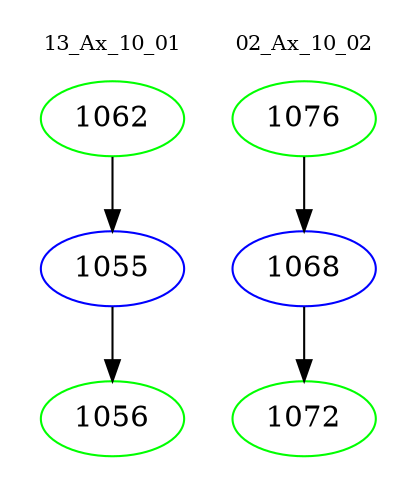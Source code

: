 digraph{
subgraph cluster_0 {
color = white
label = "13_Ax_10_01";
fontsize=10;
T0_1062 [label="1062", color="green"]
T0_1062 -> T0_1055 [color="black"]
T0_1055 [label="1055", color="blue"]
T0_1055 -> T0_1056 [color="black"]
T0_1056 [label="1056", color="green"]
}
subgraph cluster_1 {
color = white
label = "02_Ax_10_02";
fontsize=10;
T1_1076 [label="1076", color="green"]
T1_1076 -> T1_1068 [color="black"]
T1_1068 [label="1068", color="blue"]
T1_1068 -> T1_1072 [color="black"]
T1_1072 [label="1072", color="green"]
}
}
